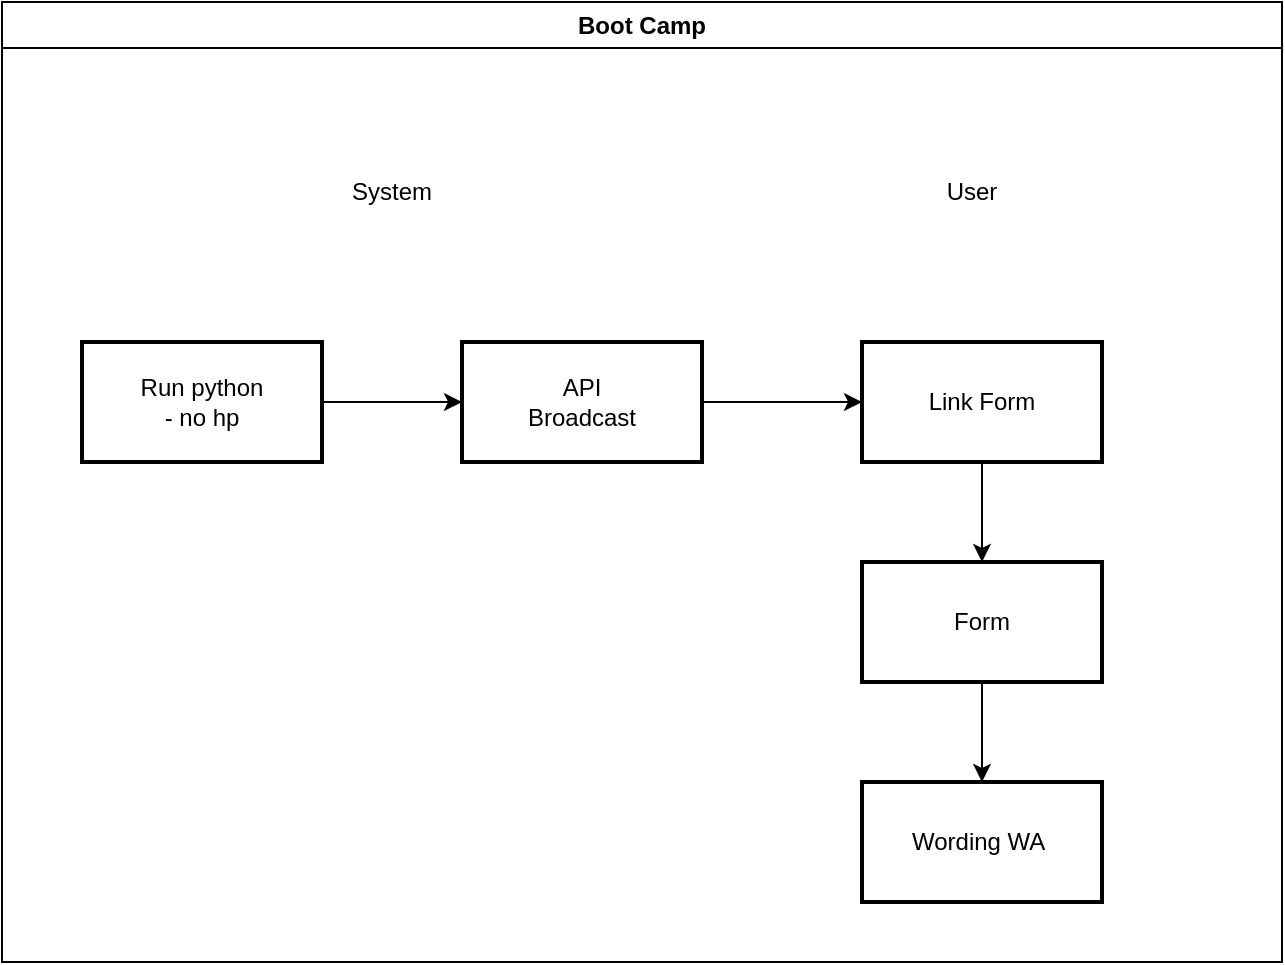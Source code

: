 <mxfile version="24.4.10" type="device">
  <diagram name="Page-1" id="YPfnxQiTFga9hXsRp6ry">
    <mxGraphModel dx="1293" dy="1669" grid="1" gridSize="10" guides="1" tooltips="1" connect="1" arrows="1" fold="1" page="1" pageScale="1" pageWidth="850" pageHeight="1100" math="0" shadow="0">
      <root>
        <mxCell id="0" />
        <mxCell id="1" parent="0" />
        <mxCell id="z_5LLddydl2T3Fb16pgF-7" value="" style="edgeStyle=orthogonalEdgeStyle;rounded=0;orthogonalLoop=1;jettySize=auto;html=1;" parent="1" source="z_5LLddydl2T3Fb16pgF-2" target="z_5LLddydl2T3Fb16pgF-6" edge="1">
          <mxGeometry relative="1" as="geometry" />
        </mxCell>
        <mxCell id="z_5LLddydl2T3Fb16pgF-2" value="Run python&lt;br&gt;- no hp" style="whiteSpace=wrap;html=1;strokeWidth=2;" parent="1" vertex="1">
          <mxGeometry x="170" y="-110" width="120" height="60" as="geometry" />
        </mxCell>
        <mxCell id="z_5LLddydl2T3Fb16pgF-9" value="" style="edgeStyle=orthogonalEdgeStyle;rounded=0;orthogonalLoop=1;jettySize=auto;html=1;" parent="1" source="z_5LLddydl2T3Fb16pgF-6" target="z_5LLddydl2T3Fb16pgF-8" edge="1">
          <mxGeometry relative="1" as="geometry" />
        </mxCell>
        <mxCell id="z_5LLddydl2T3Fb16pgF-6" value="API&lt;br&gt;Broadcast" style="whiteSpace=wrap;html=1;strokeWidth=2;" parent="1" vertex="1">
          <mxGeometry x="360" y="-110" width="120" height="60" as="geometry" />
        </mxCell>
        <mxCell id="z_5LLddydl2T3Fb16pgF-11" value="" style="edgeStyle=orthogonalEdgeStyle;rounded=0;orthogonalLoop=1;jettySize=auto;html=1;" parent="1" source="z_5LLddydl2T3Fb16pgF-8" target="z_5LLddydl2T3Fb16pgF-10" edge="1">
          <mxGeometry relative="1" as="geometry" />
        </mxCell>
        <mxCell id="z_5LLddydl2T3Fb16pgF-8" value="Link Form" style="whiteSpace=wrap;html=1;strokeWidth=2;" parent="1" vertex="1">
          <mxGeometry x="560" y="-110" width="120" height="60" as="geometry" />
        </mxCell>
        <mxCell id="z_5LLddydl2T3Fb16pgF-17" value="Boot Camp" style="swimlane;whiteSpace=wrap;html=1;" parent="1" vertex="1">
          <mxGeometry x="130" y="-280" width="640" height="480" as="geometry" />
        </mxCell>
        <mxCell id="z_5LLddydl2T3Fb16pgF-19" value="System" style="text;html=1;align=center;verticalAlign=middle;whiteSpace=wrap;rounded=0;" parent="z_5LLddydl2T3Fb16pgF-17" vertex="1">
          <mxGeometry x="40" y="80" width="310" height="30" as="geometry" />
        </mxCell>
        <mxCell id="z_5LLddydl2T3Fb16pgF-20" value="User" style="text;html=1;align=center;verticalAlign=middle;whiteSpace=wrap;rounded=0;" parent="z_5LLddydl2T3Fb16pgF-17" vertex="1">
          <mxGeometry x="430" y="80" width="110" height="30" as="geometry" />
        </mxCell>
        <mxCell id="z_5LLddydl2T3Fb16pgF-24" value="" style="edgeStyle=orthogonalEdgeStyle;rounded=0;orthogonalLoop=1;jettySize=auto;html=1;" parent="z_5LLddydl2T3Fb16pgF-17" source="z_5LLddydl2T3Fb16pgF-10" target="z_5LLddydl2T3Fb16pgF-23" edge="1">
          <mxGeometry relative="1" as="geometry" />
        </mxCell>
        <mxCell id="z_5LLddydl2T3Fb16pgF-10" value="Form" style="whiteSpace=wrap;html=1;strokeWidth=2;" parent="z_5LLddydl2T3Fb16pgF-17" vertex="1">
          <mxGeometry x="430" y="280" width="120" height="60" as="geometry" />
        </mxCell>
        <mxCell id="z_5LLddydl2T3Fb16pgF-23" value="Wording WA&amp;nbsp;" style="whiteSpace=wrap;html=1;strokeWidth=2;" parent="z_5LLddydl2T3Fb16pgF-17" vertex="1">
          <mxGeometry x="430" y="390" width="120" height="60" as="geometry" />
        </mxCell>
      </root>
    </mxGraphModel>
  </diagram>
</mxfile>
